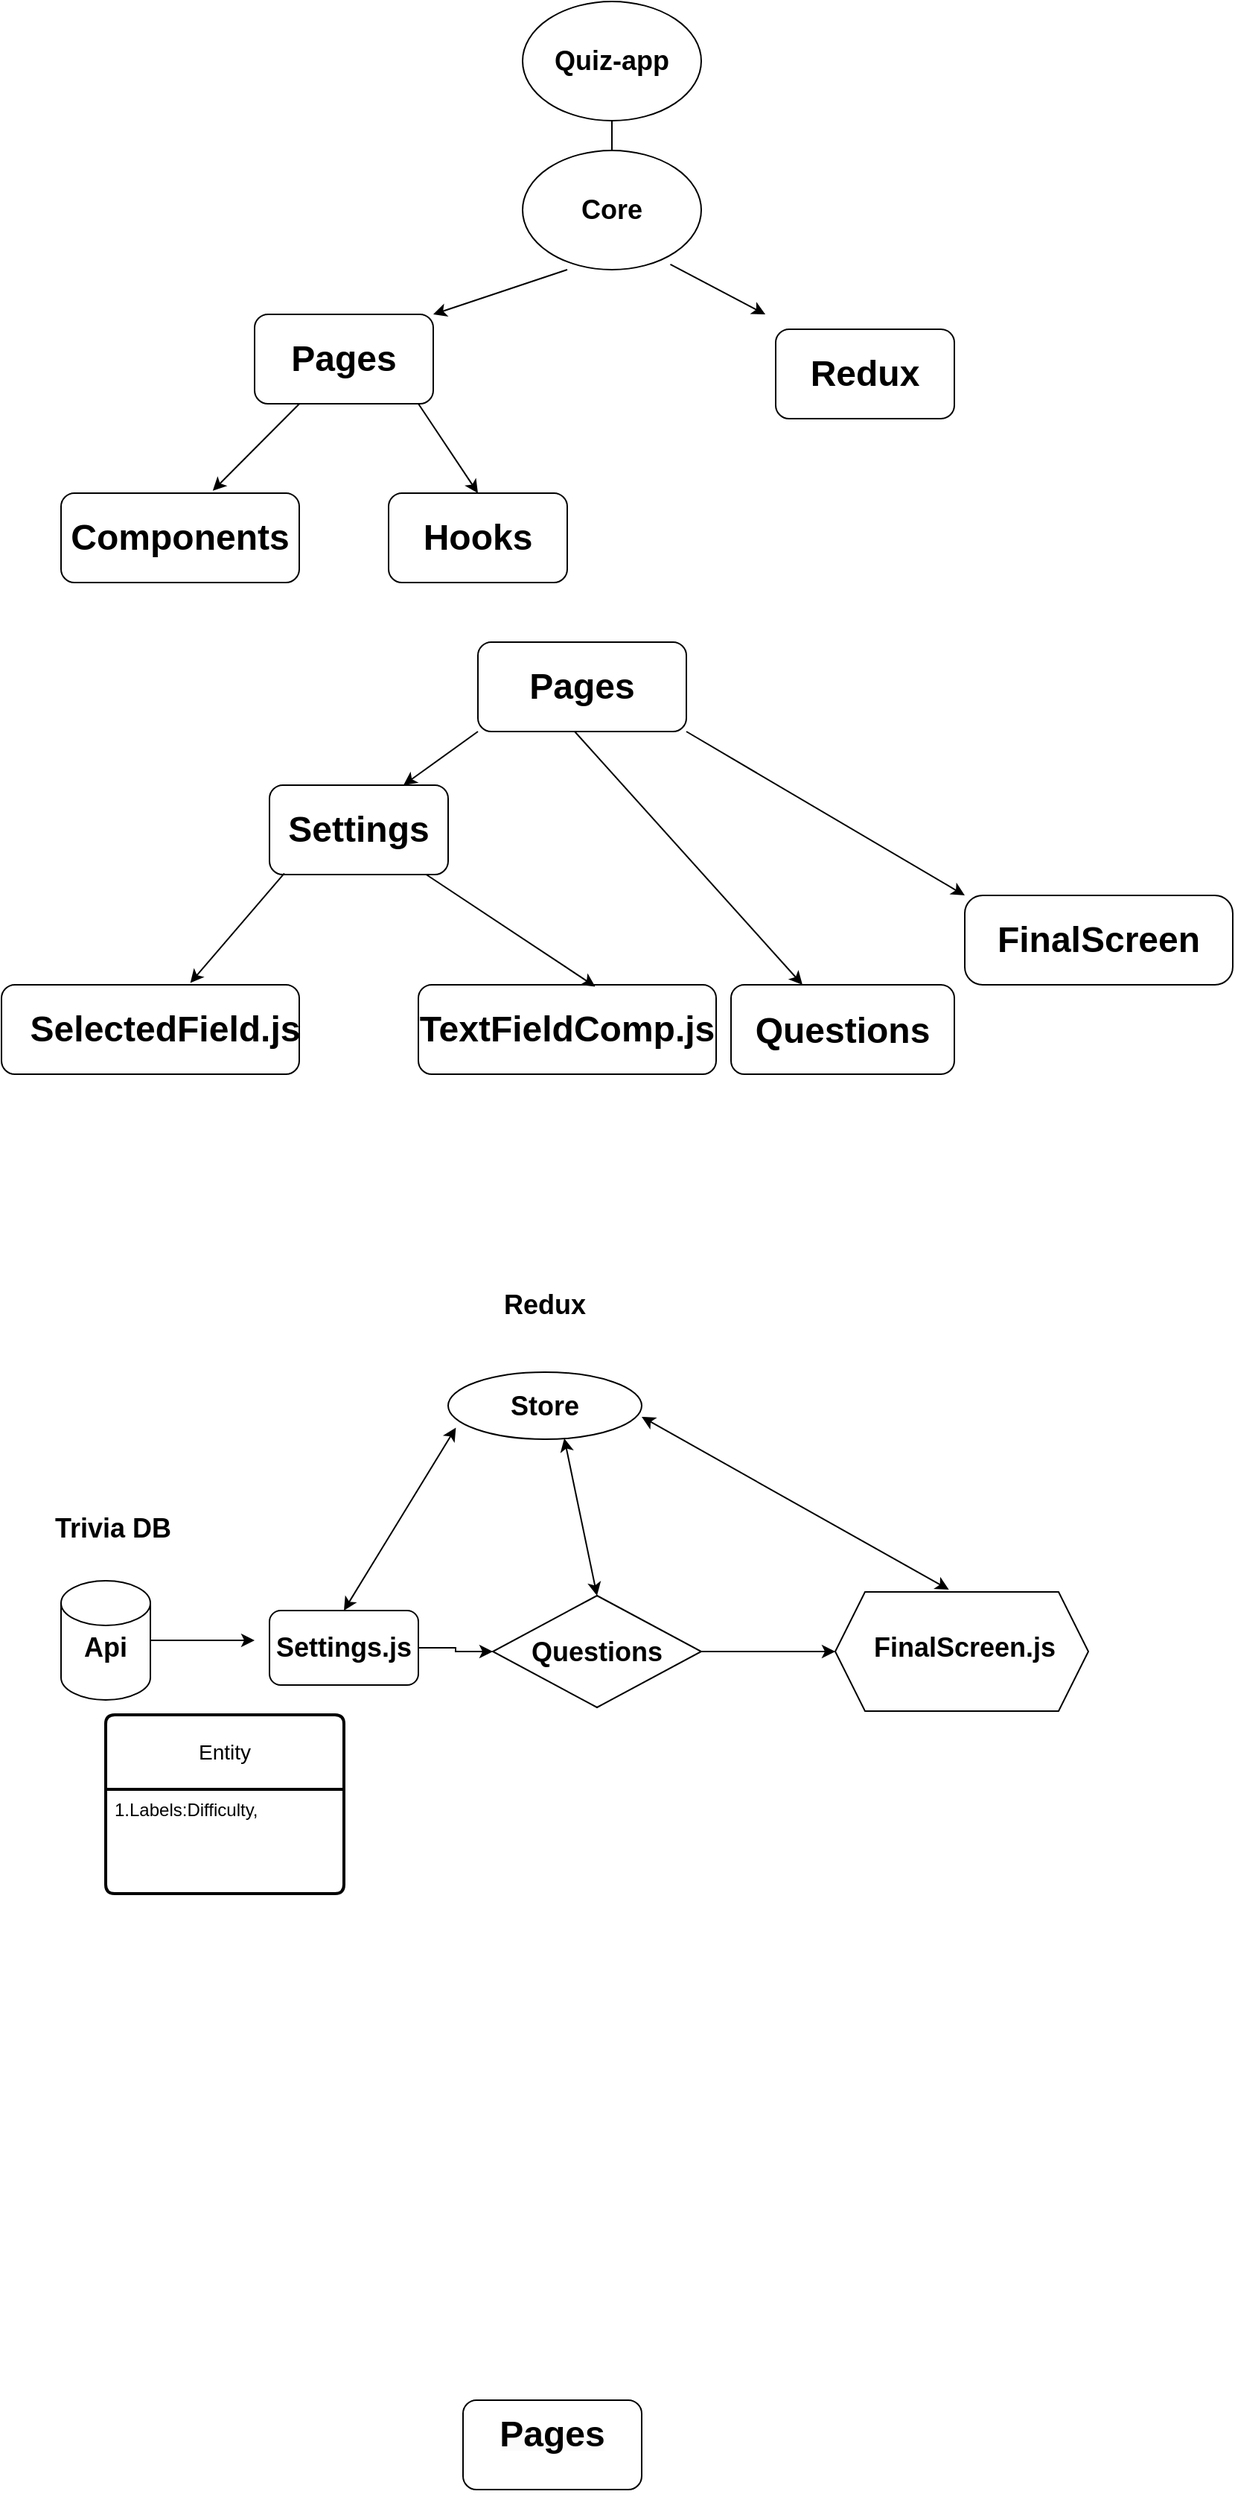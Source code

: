 <mxfile version="24.4.4" type="device">
  <diagram name="Страница — 1" id="VmjqyNmFM1wg9IQqO81X">
    <mxGraphModel dx="958" dy="1734" grid="1" gridSize="10" guides="1" tooltips="1" connect="1" arrows="1" fold="1" page="1" pageScale="1" pageWidth="827" pageHeight="1169" math="0" shadow="0">
      <root>
        <mxCell id="0" />
        <mxCell id="1" parent="0" />
        <mxCell id="yJR4qd-kgjqClzg5IudC-28" value="" style="edgeStyle=orthogonalEdgeStyle;rounded=0;orthogonalLoop=1;jettySize=auto;html=1;" edge="1" parent="1" source="jmabir00x-mEjmgOhvh--1" target="yJR4qd-kgjqClzg5IudC-25">
          <mxGeometry relative="1" as="geometry" />
        </mxCell>
        <mxCell id="jmabir00x-mEjmgOhvh--1" value="" style="ellipse;whiteSpace=wrap;html=1;" parent="1" vertex="1">
          <mxGeometry x="350" y="-1110" width="120" height="80" as="geometry" />
        </mxCell>
        <mxCell id="jmabir00x-mEjmgOhvh--2" value="&lt;b&gt;&lt;font style=&quot;font-size: 18px;&quot;&gt;Quiz-app&lt;/font&gt;&lt;/b&gt;" style="text;html=1;align=center;verticalAlign=middle;whiteSpace=wrap;rounded=0;strokeWidth=9;" parent="1" vertex="1">
          <mxGeometry x="360" y="-1092.5" width="100" height="45" as="geometry" />
        </mxCell>
        <mxCell id="yJR4qd-kgjqClzg5IudC-14" value="" style="rounded=1;whiteSpace=wrap;html=1;" vertex="1" parent="1">
          <mxGeometry x="40" y="-780" width="160" height="60" as="geometry" />
        </mxCell>
        <mxCell id="yJR4qd-kgjqClzg5IudC-15" value="" style="rounded=1;whiteSpace=wrap;html=1;" vertex="1" parent="1">
          <mxGeometry x="260" y="-780" width="120" height="60" as="geometry" />
        </mxCell>
        <mxCell id="yJR4qd-kgjqClzg5IudC-16" value="" style="rounded=1;whiteSpace=wrap;html=1;" vertex="1" parent="1">
          <mxGeometry x="170" y="-900" width="120" height="60" as="geometry" />
        </mxCell>
        <mxCell id="yJR4qd-kgjqClzg5IudC-17" value="" style="rounded=1;whiteSpace=wrap;html=1;" vertex="1" parent="1">
          <mxGeometry x="520" y="-890" width="120" height="60" as="geometry" />
        </mxCell>
        <mxCell id="yJR4qd-kgjqClzg5IudC-18" value="&lt;b&gt;&lt;font style=&quot;font-size: 24px;&quot;&gt;Components&lt;/font&gt;&lt;/b&gt;" style="text;html=1;align=center;verticalAlign=middle;whiteSpace=wrap;rounded=0;" vertex="1" parent="1">
          <mxGeometry x="90" y="-765" width="60" height="30" as="geometry" />
        </mxCell>
        <mxCell id="yJR4qd-kgjqClzg5IudC-19" value="&lt;font style=&quot;font-size: 24px;&quot;&gt;&lt;b&gt;Hooks&lt;/b&gt;&lt;/font&gt;" style="text;html=1;align=center;verticalAlign=middle;whiteSpace=wrap;rounded=0;" vertex="1" parent="1">
          <mxGeometry x="290" y="-765" width="60" height="30" as="geometry" />
        </mxCell>
        <mxCell id="yJR4qd-kgjqClzg5IudC-20" value="&lt;b&gt;&lt;font style=&quot;font-size: 24px;&quot;&gt;Pages&lt;/font&gt;&lt;/b&gt;" style="text;html=1;align=center;verticalAlign=middle;whiteSpace=wrap;rounded=0;" vertex="1" parent="1">
          <mxGeometry x="200" y="-885" width="60" height="30" as="geometry" />
        </mxCell>
        <mxCell id="yJR4qd-kgjqClzg5IudC-21" value="&lt;b&gt;&lt;font style=&quot;font-size: 24px;&quot;&gt;Redux&lt;/font&gt;&lt;/b&gt;" style="text;html=1;align=center;verticalAlign=middle;whiteSpace=wrap;rounded=0;" vertex="1" parent="1">
          <mxGeometry x="550" y="-875" width="60" height="30" as="geometry" />
        </mxCell>
        <mxCell id="yJR4qd-kgjqClzg5IudC-24" value="" style="ellipse;whiteSpace=wrap;html=1;" vertex="1" parent="1">
          <mxGeometry x="350" y="-1010" width="120" height="80" as="geometry" />
        </mxCell>
        <mxCell id="yJR4qd-kgjqClzg5IudC-25" value="&lt;b&gt;&lt;font style=&quot;font-size: 18px;&quot;&gt;Core&lt;/font&gt;&lt;/b&gt;" style="text;html=1;align=center;verticalAlign=middle;whiteSpace=wrap;rounded=0;strokeWidth=9;" vertex="1" parent="1">
          <mxGeometry x="355" y="-996.25" width="110" height="52.5" as="geometry" />
        </mxCell>
        <mxCell id="yJR4qd-kgjqClzg5IudC-37" value="" style="endArrow=classic;html=1;rounded=0;exitX=0.827;exitY=0.955;exitDx=0;exitDy=0;exitPerimeter=0;" edge="1" parent="1" source="yJR4qd-kgjqClzg5IudC-24">
          <mxGeometry width="50" height="50" relative="1" as="geometry">
            <mxPoint x="430" y="-910" as="sourcePoint" />
            <mxPoint x="513.038" y="-900" as="targetPoint" />
          </mxGeometry>
        </mxCell>
        <mxCell id="yJR4qd-kgjqClzg5IudC-38" value="" style="endArrow=classic;html=1;rounded=0;exitX=1;exitY=0;exitDx=0;exitDy=0;entryX=1;entryY=0;entryDx=0;entryDy=0;" edge="1" parent="1" source="yJR4qd-kgjqClzg5IudC-16" target="yJR4qd-kgjqClzg5IudC-16">
          <mxGeometry width="50" height="50" relative="1" as="geometry">
            <mxPoint x="400" y="-800" as="sourcePoint" />
            <mxPoint x="450" y="-850" as="targetPoint" />
          </mxGeometry>
        </mxCell>
        <mxCell id="yJR4qd-kgjqClzg5IudC-39" value="" style="endArrow=classic;html=1;rounded=0;exitX=0.06;exitY=0.805;exitDx=0;exitDy=0;exitPerimeter=0;entryX=1;entryY=0;entryDx=0;entryDy=0;" edge="1" parent="1" target="yJR4qd-kgjqClzg5IudC-16">
          <mxGeometry width="50" height="50" relative="1" as="geometry">
            <mxPoint x="380.0" y="-930.0" as="sourcePoint" />
            <mxPoint x="322.8" y="-904.4" as="targetPoint" />
          </mxGeometry>
        </mxCell>
        <mxCell id="yJR4qd-kgjqClzg5IudC-43" value="" style="endArrow=classic;html=1;rounded=0;entryX=0.637;entryY=-0.027;entryDx=0;entryDy=0;entryPerimeter=0;" edge="1" parent="1" source="yJR4qd-kgjqClzg5IudC-16" target="yJR4qd-kgjqClzg5IudC-14">
          <mxGeometry width="50" height="50" relative="1" as="geometry">
            <mxPoint x="150" y="-790" as="sourcePoint" />
            <mxPoint x="200" y="-840" as="targetPoint" />
          </mxGeometry>
        </mxCell>
        <mxCell id="yJR4qd-kgjqClzg5IudC-44" value="" style="endArrow=classic;html=1;rounded=0;entryX=0.5;entryY=0;entryDx=0;entryDy=0;" edge="1" parent="1" target="yJR4qd-kgjqClzg5IudC-15">
          <mxGeometry width="50" height="50" relative="1" as="geometry">
            <mxPoint x="280" y="-840" as="sourcePoint" />
            <mxPoint x="317.18" y="-788.01" as="targetPoint" />
          </mxGeometry>
        </mxCell>
        <mxCell id="yJR4qd-kgjqClzg5IudC-45" value="&#xa;&lt;b style=&quot;forced-color-adjust: none; color: rgb(0, 0, 0); font-family: Helvetica; font-size: 12px; font-style: normal; font-variant-ligatures: normal; font-variant-caps: normal; letter-spacing: normal; orphans: 2; text-align: center; text-indent: 0px; text-transform: none; widows: 2; word-spacing: 0px; -webkit-text-stroke-width: 0px; white-space: normal; background-color: rgb(251, 251, 251); text-decoration-thickness: initial; text-decoration-style: initial; text-decoration-color: initial;&quot;&gt;&lt;font style=&quot;forced-color-adjust: none; font-size: 24px;&quot;&gt;Pages&lt;/font&gt;&lt;/b&gt;&#xa;&#xa;" style="rounded=1;whiteSpace=wrap;html=1;" vertex="1" parent="1">
          <mxGeometry x="310" y="500" width="120" height="60" as="geometry" />
        </mxCell>
        <mxCell id="yJR4qd-kgjqClzg5IudC-48" value="&lt;div&gt;&lt;br&gt;&lt;/div&gt;" style="rounded=1;whiteSpace=wrap;html=1;" vertex="1" parent="1">
          <mxGeometry x="320" y="-680" width="140" height="60" as="geometry" />
        </mxCell>
        <mxCell id="yJR4qd-kgjqClzg5IudC-49" value="&lt;b&gt;&lt;font style=&quot;font-size: 24px;&quot;&gt;Pages&lt;/font&gt;&lt;/b&gt;" style="text;html=1;align=center;verticalAlign=middle;whiteSpace=wrap;rounded=0;" vertex="1" parent="1">
          <mxGeometry x="360" y="-665" width="60" height="30" as="geometry" />
        </mxCell>
        <mxCell id="yJR4qd-kgjqClzg5IudC-50" value="&lt;div&gt;&lt;br&gt;&lt;/div&gt;" style="rounded=1;whiteSpace=wrap;html=1;" vertex="1" parent="1">
          <mxGeometry x="180" y="-584" width="120" height="60" as="geometry" />
        </mxCell>
        <mxCell id="yJR4qd-kgjqClzg5IudC-51" value="&lt;div&gt;&lt;br&gt;&lt;/div&gt;" style="rounded=1;whiteSpace=wrap;html=1;" vertex="1" parent="1">
          <mxGeometry x="490" y="-450" width="150" height="60" as="geometry" />
        </mxCell>
        <mxCell id="yJR4qd-kgjqClzg5IudC-52" value="&lt;div&gt;&lt;br&gt;&lt;/div&gt;" style="rounded=1;whiteSpace=wrap;html=1;arcSize=20;" vertex="1" parent="1">
          <mxGeometry x="647" y="-510" width="180" height="60" as="geometry" />
        </mxCell>
        <mxCell id="yJR4qd-kgjqClzg5IudC-53" value="&lt;b&gt;&lt;font style=&quot;font-size: 24px;&quot;&gt;Settings&lt;/font&gt;&lt;/b&gt;" style="text;html=1;align=center;verticalAlign=middle;whiteSpace=wrap;rounded=0;" vertex="1" parent="1">
          <mxGeometry x="210" y="-569" width="60" height="30" as="geometry" />
        </mxCell>
        <mxCell id="yJR4qd-kgjqClzg5IudC-54" value="&lt;b&gt;&lt;font style=&quot;font-size: 24px;&quot;&gt;Questions&lt;/font&gt;&lt;/b&gt;&lt;div&gt;&lt;b&gt;&lt;font style=&quot;font-size: 24px;&quot;&gt;&lt;br&gt;&lt;/font&gt;&lt;/b&gt;&lt;/div&gt;" style="text;html=1;align=center;verticalAlign=middle;whiteSpace=wrap;rounded=0;" vertex="1" parent="1">
          <mxGeometry x="535" y="-420" width="60" height="30" as="geometry" />
        </mxCell>
        <mxCell id="yJR4qd-kgjqClzg5IudC-55" value="&lt;b&gt;&lt;font style=&quot;font-size: 24px;&quot;&gt;FinalScreen&lt;/font&gt;&lt;/b&gt;" style="text;html=1;align=center;verticalAlign=middle;whiteSpace=wrap;rounded=0;" vertex="1" parent="1">
          <mxGeometry x="707" y="-495" width="60" height="30" as="geometry" />
        </mxCell>
        <mxCell id="yJR4qd-kgjqClzg5IudC-59" value="" style="endArrow=classic;html=1;rounded=0;exitX=0;exitY=1;exitDx=0;exitDy=0;entryX=0.75;entryY=0;entryDx=0;entryDy=0;" edge="1" parent="1" source="yJR4qd-kgjqClzg5IudC-48" target="yJR4qd-kgjqClzg5IudC-50">
          <mxGeometry width="50" height="50" relative="1" as="geometry">
            <mxPoint x="230" y="-610" as="sourcePoint" />
            <mxPoint x="180" y="-560" as="targetPoint" />
            <Array as="points" />
          </mxGeometry>
        </mxCell>
        <mxCell id="yJR4qd-kgjqClzg5IudC-61" value="" style="endArrow=classic;html=1;rounded=0;entryX=0;entryY=0;entryDx=0;entryDy=0;" edge="1" parent="1" target="yJR4qd-kgjqClzg5IudC-52">
          <mxGeometry width="50" height="50" relative="1" as="geometry">
            <mxPoint x="460" y="-620" as="sourcePoint" />
            <mxPoint x="510" y="-670" as="targetPoint" />
          </mxGeometry>
        </mxCell>
        <mxCell id="yJR4qd-kgjqClzg5IudC-62" value="" style="endArrow=classic;html=1;rounded=0;" edge="1" parent="1" target="yJR4qd-kgjqClzg5IudC-51">
          <mxGeometry width="50" height="50" relative="1" as="geometry">
            <mxPoint x="385" y="-620" as="sourcePoint" />
            <mxPoint x="435" y="-670" as="targetPoint" />
          </mxGeometry>
        </mxCell>
        <mxCell id="yJR4qd-kgjqClzg5IudC-63" value="&lt;div&gt;&lt;b&gt;&lt;font style=&quot;font-size: 24px;&quot;&gt;TextFieldComp.js&lt;/font&gt;&lt;/b&gt;&lt;br&gt;&lt;/div&gt;" style="rounded=1;whiteSpace=wrap;html=1;" vertex="1" parent="1">
          <mxGeometry x="280" y="-450" width="200" height="60" as="geometry" />
        </mxCell>
        <mxCell id="yJR4qd-kgjqClzg5IudC-64" value="&lt;div&gt;&lt;br&gt;&lt;/div&gt;" style="rounded=1;whiteSpace=wrap;html=1;" vertex="1" parent="1">
          <mxGeometry y="-450" width="200" height="60" as="geometry" />
        </mxCell>
        <mxCell id="yJR4qd-kgjqClzg5IudC-67" value="&lt;font style=&quot;font-size: 24px;&quot;&gt;&lt;b&gt;&lt;font style=&quot;&quot;&gt;SelectedField&lt;/font&gt;.js&lt;/b&gt;&lt;/font&gt;" style="text;html=1;align=center;verticalAlign=middle;whiteSpace=wrap;rounded=0;" vertex="1" parent="1">
          <mxGeometry x="80" y="-435" width="60" height="30" as="geometry" />
        </mxCell>
        <mxCell id="yJR4qd-kgjqClzg5IudC-69" value="" style="endArrow=classic;html=1;rounded=0;entryX=0.594;entryY=0.02;entryDx=0;entryDy=0;entryPerimeter=0;" edge="1" parent="1" source="yJR4qd-kgjqClzg5IudC-50" target="yJR4qd-kgjqClzg5IudC-63">
          <mxGeometry width="50" height="50" relative="1" as="geometry">
            <mxPoint x="300" y="-520" as="sourcePoint" />
            <mxPoint x="410" y="-470" as="targetPoint" />
            <Array as="points" />
          </mxGeometry>
        </mxCell>
        <mxCell id="yJR4qd-kgjqClzg5IudC-70" value="" style="endArrow=classic;html=1;rounded=0;exitX=0.083;exitY=0.987;exitDx=0;exitDy=0;exitPerimeter=0;entryX=0.634;entryY=-0.02;entryDx=0;entryDy=0;entryPerimeter=0;" edge="1" parent="1" source="yJR4qd-kgjqClzg5IudC-50" target="yJR4qd-kgjqClzg5IudC-64">
          <mxGeometry width="50" height="50" relative="1" as="geometry">
            <mxPoint x="360" y="-420" as="sourcePoint" />
            <mxPoint x="410" y="-470" as="targetPoint" />
          </mxGeometry>
        </mxCell>
        <mxCell id="yJR4qd-kgjqClzg5IudC-73" value="" style="edgeStyle=orthogonalEdgeStyle;rounded=0;orthogonalLoop=1;jettySize=auto;html=1;" edge="1" parent="1" source="yJR4qd-kgjqClzg5IudC-71">
          <mxGeometry relative="1" as="geometry">
            <mxPoint x="170" y="-10" as="targetPoint" />
          </mxGeometry>
        </mxCell>
        <mxCell id="yJR4qd-kgjqClzg5IudC-71" value="" style="shape=cylinder3;whiteSpace=wrap;html=1;boundedLbl=1;backgroundOutline=1;size=15;" vertex="1" parent="1">
          <mxGeometry x="40" y="-50" width="60" height="80" as="geometry" />
        </mxCell>
        <mxCell id="yJR4qd-kgjqClzg5IudC-74" value="&lt;b&gt;&lt;font style=&quot;font-size: 18px;&quot;&gt;Api&lt;/font&gt;&lt;/b&gt;" style="text;html=1;align=center;verticalAlign=middle;whiteSpace=wrap;rounded=0;" vertex="1" parent="1">
          <mxGeometry x="25" y="-40" width="90" height="70" as="geometry" />
        </mxCell>
        <mxCell id="yJR4qd-kgjqClzg5IudC-75" value="&lt;b&gt;&lt;font style=&quot;font-size: 18px;&quot;&gt;Trivia DB&lt;/font&gt;&lt;/b&gt;" style="text;html=1;align=center;verticalAlign=middle;whiteSpace=wrap;rounded=0;" vertex="1" parent="1">
          <mxGeometry x="30" y="-100" width="90" height="30" as="geometry" />
        </mxCell>
        <mxCell id="yJR4qd-kgjqClzg5IudC-77" value="&lt;div&gt;&lt;br&gt;&lt;/div&gt;" style="rounded=1;whiteSpace=wrap;html=1;" vertex="1" parent="1">
          <mxGeometry x="180" y="-30" width="100" height="50" as="geometry" />
        </mxCell>
        <mxCell id="yJR4qd-kgjqClzg5IudC-86" value="" style="edgeStyle=orthogonalEdgeStyle;rounded=0;orthogonalLoop=1;jettySize=auto;html=1;exitX=1;exitY=0.5;exitDx=0;exitDy=0;" edge="1" parent="1" source="yJR4qd-kgjqClzg5IudC-77" target="yJR4qd-kgjqClzg5IudC-85">
          <mxGeometry relative="1" as="geometry">
            <Array as="points" />
          </mxGeometry>
        </mxCell>
        <mxCell id="yJR4qd-kgjqClzg5IudC-78" value="&lt;font style=&quot;font-size: 18px;&quot;&gt;&lt;b&gt;Settings.js&lt;/b&gt;&lt;/font&gt;" style="text;html=1;align=center;verticalAlign=middle;whiteSpace=wrap;rounded=0;" vertex="1" parent="1">
          <mxGeometry x="200" y="-20" width="60" height="30" as="geometry" />
        </mxCell>
        <mxCell id="yJR4qd-kgjqClzg5IudC-79" value="" style="ellipse;whiteSpace=wrap;html=1;" vertex="1" parent="1">
          <mxGeometry x="300" y="-190" width="130" height="45" as="geometry" />
        </mxCell>
        <mxCell id="yJR4qd-kgjqClzg5IudC-81" value="&lt;b&gt;&lt;font style=&quot;font-size: 18px;&quot;&gt;Store&lt;/font&gt;&lt;/b&gt;" style="text;html=1;align=center;verticalAlign=middle;whiteSpace=wrap;rounded=0;" vertex="1" parent="1">
          <mxGeometry x="335" y="-182.5" width="60" height="30" as="geometry" />
        </mxCell>
        <mxCell id="yJR4qd-kgjqClzg5IudC-82" value="&lt;b&gt;&lt;font style=&quot;font-size: 18px;&quot;&gt;Redux&lt;/font&gt;&lt;/b&gt;" style="text;html=1;align=center;verticalAlign=middle;whiteSpace=wrap;rounded=0;" vertex="1" parent="1">
          <mxGeometry x="335" y="-250" width="60" height="30" as="geometry" />
        </mxCell>
        <mxCell id="yJR4qd-kgjqClzg5IudC-93" value="" style="edgeStyle=orthogonalEdgeStyle;rounded=0;orthogonalLoop=1;jettySize=auto;html=1;" edge="1" parent="1" source="yJR4qd-kgjqClzg5IudC-85" target="yJR4qd-kgjqClzg5IudC-92">
          <mxGeometry relative="1" as="geometry" />
        </mxCell>
        <mxCell id="yJR4qd-kgjqClzg5IudC-85" value="" style="rhombus;whiteSpace=wrap;html=1;" vertex="1" parent="1">
          <mxGeometry x="330" y="-40" width="140" height="75" as="geometry" />
        </mxCell>
        <mxCell id="yJR4qd-kgjqClzg5IudC-87" value="&lt;b&gt;&lt;font style=&quot;font-size: 18px;&quot;&gt;Questions&lt;/font&gt;&lt;/b&gt;" style="text;html=1;align=center;verticalAlign=middle;whiteSpace=wrap;rounded=0;" vertex="1" parent="1">
          <mxGeometry x="370" y="-17.5" width="60" height="30" as="geometry" />
        </mxCell>
        <mxCell id="yJR4qd-kgjqClzg5IudC-88" value="" style="endArrow=classic;startArrow=classic;html=1;rounded=0;exitX=0.5;exitY=0;exitDx=0;exitDy=0;entryX=0.04;entryY=0.827;entryDx=0;entryDy=0;entryPerimeter=0;" edge="1" parent="1" source="yJR4qd-kgjqClzg5IudC-77" target="yJR4qd-kgjqClzg5IudC-79">
          <mxGeometry width="50" height="50" relative="1" as="geometry">
            <mxPoint x="195" y="-37.5" as="sourcePoint" />
            <mxPoint x="330" y="-152.5" as="targetPoint" />
          </mxGeometry>
        </mxCell>
        <mxCell id="yJR4qd-kgjqClzg5IudC-89" value="" style="endArrow=classic;startArrow=classic;html=1;rounded=0;exitX=0.6;exitY=0.987;exitDx=0;exitDy=0;exitPerimeter=0;entryX=0.5;entryY=0;entryDx=0;entryDy=0;" edge="1" parent="1" source="yJR4qd-kgjqClzg5IudC-79" target="yJR4qd-kgjqClzg5IudC-85">
          <mxGeometry width="50" height="50" relative="1" as="geometry">
            <mxPoint x="310" y="40" as="sourcePoint" />
            <mxPoint x="360" y="-10" as="targetPoint" />
            <Array as="points" />
          </mxGeometry>
        </mxCell>
        <mxCell id="yJR4qd-kgjqClzg5IudC-90" value="Entity" style="swimlane;childLayout=stackLayout;horizontal=1;startSize=50;horizontalStack=0;rounded=1;fontSize=14;fontStyle=0;strokeWidth=2;resizeParent=0;resizeLast=1;shadow=0;dashed=0;align=center;arcSize=4;whiteSpace=wrap;html=1;" vertex="1" parent="1">
          <mxGeometry x="70" y="40" width="160" height="120" as="geometry" />
        </mxCell>
        <mxCell id="yJR4qd-kgjqClzg5IudC-91" value="1.Labels:Difficulty," style="align=left;strokeColor=none;fillColor=none;spacingLeft=4;fontSize=12;verticalAlign=top;resizable=0;rotatable=0;part=1;html=1;" vertex="1" parent="yJR4qd-kgjqClzg5IudC-90">
          <mxGeometry y="50" width="160" height="70" as="geometry" />
        </mxCell>
        <mxCell id="yJR4qd-kgjqClzg5IudC-92" value="" style="shape=hexagon;perimeter=hexagonPerimeter2;whiteSpace=wrap;html=1;fixedSize=1;" vertex="1" parent="1">
          <mxGeometry x="560" y="-42.5" width="170" height="80" as="geometry" />
        </mxCell>
        <mxCell id="yJR4qd-kgjqClzg5IudC-94" value="&lt;b&gt;&lt;font style=&quot;font-size: 18px;&quot;&gt;&lt;font style=&quot;&quot;&gt;FinalScreen&lt;/font&gt;.js&lt;/font&gt;&lt;/b&gt;" style="text;strokeColor=none;fillColor=none;spacingLeft=4;spacingRight=4;overflow=hidden;rotatable=0;points=[[0,0.5],[1,0.5]];portConstraint=eastwest;fontSize=12;whiteSpace=wrap;html=1;" vertex="1" parent="1">
          <mxGeometry x="580" y="-22.5" width="160" height="40" as="geometry" />
        </mxCell>
        <mxCell id="yJR4qd-kgjqClzg5IudC-98" value="" style="endArrow=classic;startArrow=classic;html=1;rounded=0;entryX=0.449;entryY=-0.019;entryDx=0;entryDy=0;entryPerimeter=0;" edge="1" parent="1" target="yJR4qd-kgjqClzg5IudC-92">
          <mxGeometry width="50" height="50" relative="1" as="geometry">
            <mxPoint x="430" y="-160" as="sourcePoint" />
            <mxPoint x="480" y="-210" as="targetPoint" />
          </mxGeometry>
        </mxCell>
      </root>
    </mxGraphModel>
  </diagram>
</mxfile>
